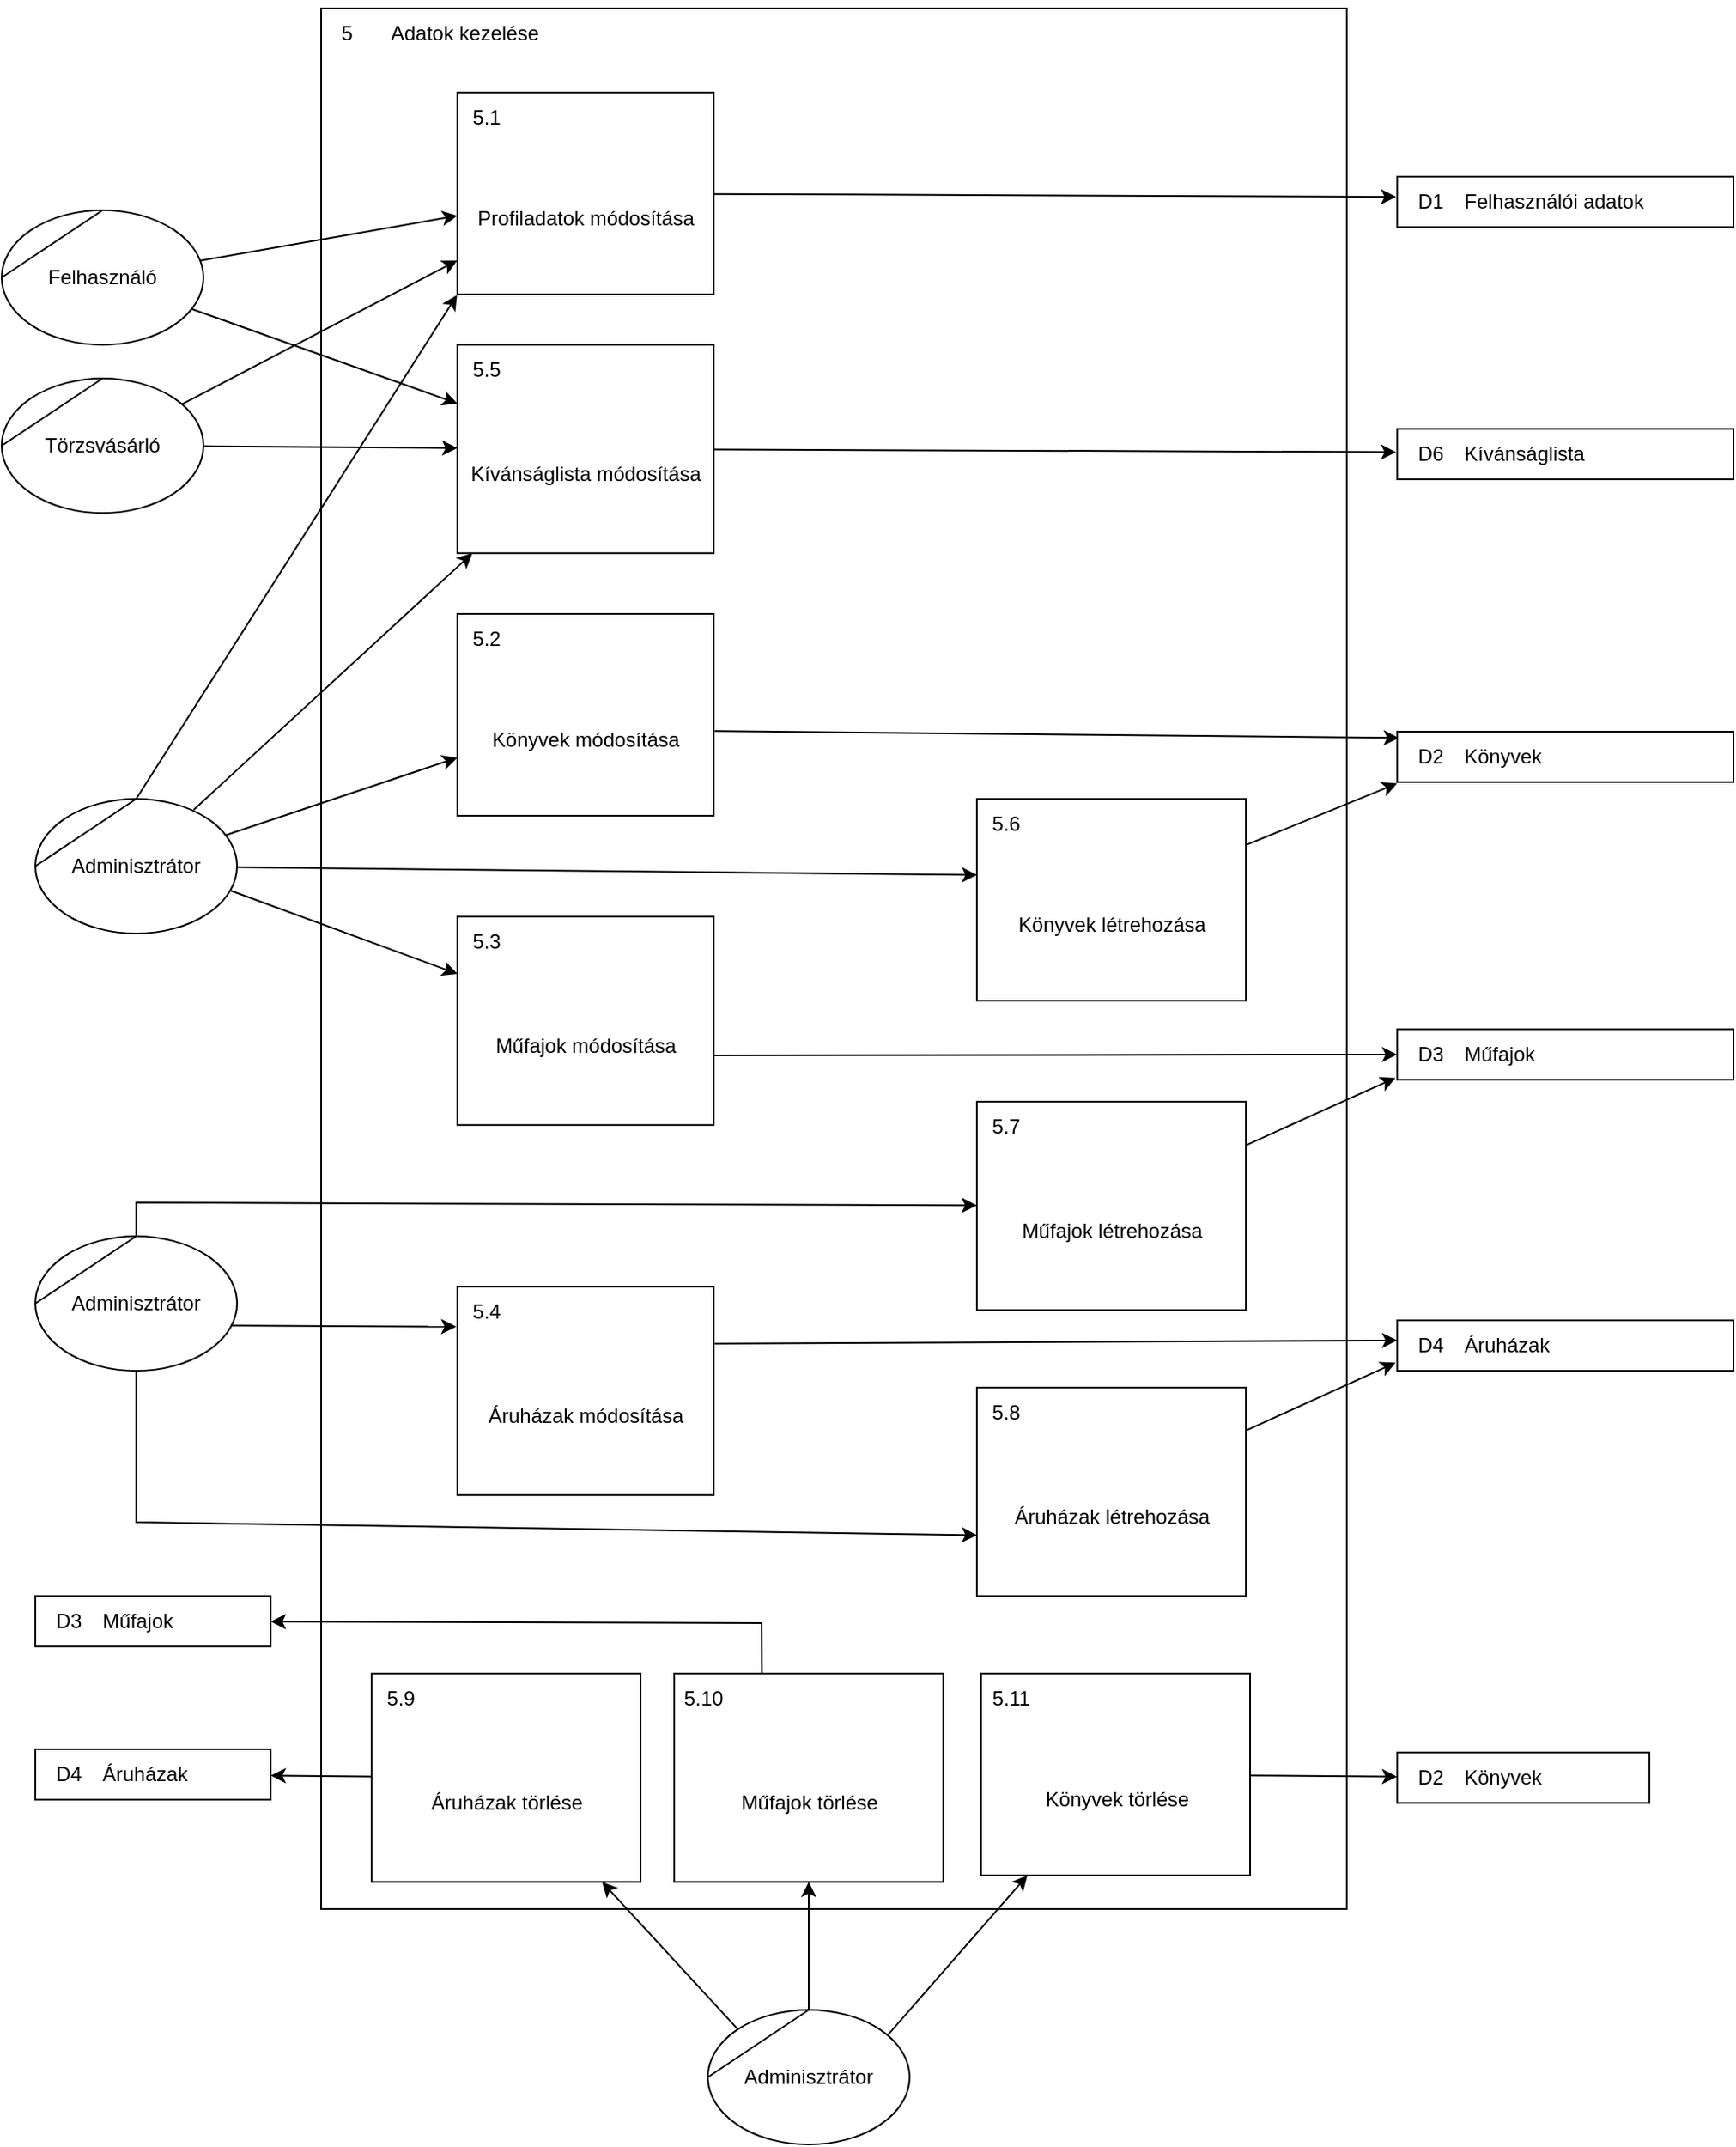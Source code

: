 <mxfile version="20.8.20" type="device"><diagram name="Page-1" id="U8wygvETT8i6oXEYxX6h"><mxGraphModel dx="2172" dy="800" grid="1" gridSize="10" guides="1" tooltips="1" connect="1" arrows="1" fold="1" page="1" pageScale="1" pageWidth="827" pageHeight="1169" math="0" shadow="0"><root><mxCell id="0"/><mxCell id="1" parent="0"/><mxCell id="6KLz0bO3am3s4oA_Rt90-1" value="" style="html=1;dashed=0;whitespace=wrap;shape=mxgraph.dfd.process;align=center;container=1;collapsible=0;spacingTop=30;" parent="1" vertex="1"><mxGeometry x="-540" y="80" width="610" height="1130" as="geometry"/></mxCell><mxCell id="esSrhH0kYSq6x2QtsI0V-180" value="Profiladatok módosítása" style="html=1;dashed=0;whitespace=wrap;shape=mxgraph.dfd.process2;align=center;container=1;collapsible=0;spacingTop=30;" parent="6KLz0bO3am3s4oA_Rt90-1" vertex="1"><mxGeometry x="81.016" y="50" width="152.5" height="120" as="geometry"/></mxCell><mxCell id="esSrhH0kYSq6x2QtsI0V-181" value="5.1" style="text;html=1;strokeColor=none;fillColor=none;align=center;verticalAlign=middle;whiteSpace=wrap;rounded=0;connectable=0;allowArrows=0;editable=1;movable=0;resizable=0;rotatable=0;deletable=0;locked=0;cloneable=0;" parent="esSrhH0kYSq6x2QtsI0V-180" vertex="1"><mxGeometry width="35" height="30" as="geometry"/></mxCell><mxCell id="esSrhH0kYSq6x2QtsI0V-182" value="" style="text;strokeColor=none;fillColor=none;align=left;verticalAlign=middle;whiteSpace=wrap;rounded=0;autosize=1;connectable=0;allowArrows=0;movable=0;resizable=0;rotatable=0;deletable=0;cloneable=0;spacingLeft=6;fontStyle=0;html=1;" parent="esSrhH0kYSq6x2QtsI0V-180" vertex="1"><mxGeometry x="35" y="-5" width="50" height="40" as="geometry"/></mxCell><mxCell id="esSrhH0kYSq6x2QtsI0V-183" value="Kívánságlista módosítása" style="html=1;dashed=0;whitespace=wrap;shape=mxgraph.dfd.process2;align=center;container=1;collapsible=0;spacingTop=30;" parent="6KLz0bO3am3s4oA_Rt90-1" vertex="1"><mxGeometry x="81.016" y="199.999" width="152.5" height="123.871" as="geometry"/></mxCell><mxCell id="esSrhH0kYSq6x2QtsI0V-184" value="5.5" style="text;html=1;strokeColor=none;fillColor=none;align=center;verticalAlign=middle;whiteSpace=wrap;rounded=0;connectable=0;allowArrows=0;editable=1;movable=0;resizable=0;rotatable=0;deletable=0;locked=0;cloneable=0;" parent="esSrhH0kYSq6x2QtsI0V-183" vertex="1"><mxGeometry width="35" height="30" as="geometry"/></mxCell><mxCell id="esSrhH0kYSq6x2QtsI0V-185" value="" style="text;strokeColor=none;fillColor=none;align=left;verticalAlign=middle;whiteSpace=wrap;rounded=0;autosize=1;connectable=0;allowArrows=0;movable=0;resizable=0;rotatable=0;deletable=0;cloneable=0;spacingLeft=6;fontStyle=0;html=1;" parent="esSrhH0kYSq6x2QtsI0V-183" vertex="1"><mxGeometry x="35" y="-5" width="50" height="40" as="geometry"/></mxCell><mxCell id="esSrhH0kYSq6x2QtsI0V-186" value="Könyvek módosítása" style="html=1;dashed=0;whitespace=wrap;shape=mxgraph.dfd.process2;align=center;container=1;collapsible=0;spacingTop=30;" parent="6KLz0bO3am3s4oA_Rt90-1" vertex="1"><mxGeometry x="81.016" y="360" width="152.5" height="120" as="geometry"/></mxCell><mxCell id="esSrhH0kYSq6x2QtsI0V-187" value="5.2" style="text;html=1;strokeColor=none;fillColor=none;align=center;verticalAlign=middle;whiteSpace=wrap;rounded=0;connectable=0;allowArrows=0;editable=1;movable=0;resizable=0;rotatable=0;deletable=0;locked=0;cloneable=0;" parent="esSrhH0kYSq6x2QtsI0V-186" vertex="1"><mxGeometry width="35" height="30" as="geometry"/></mxCell><mxCell id="esSrhH0kYSq6x2QtsI0V-188" value="" style="text;strokeColor=none;fillColor=none;align=left;verticalAlign=middle;whiteSpace=wrap;rounded=0;autosize=1;connectable=0;allowArrows=0;movable=0;resizable=0;rotatable=0;deletable=0;cloneable=0;spacingLeft=6;fontStyle=0;html=1;" parent="esSrhH0kYSq6x2QtsI0V-186" vertex="1"><mxGeometry x="35" y="-5" width="50" height="40" as="geometry"/></mxCell><mxCell id="esSrhH0kYSq6x2QtsI0V-189" value="Műfajok módosítása" style="html=1;dashed=0;whitespace=wrap;shape=mxgraph.dfd.process2;align=center;container=1;collapsible=0;spacingTop=30;" parent="6KLz0bO3am3s4oA_Rt90-1" vertex="1"><mxGeometry x="81.016" y="540.003" width="152.5" height="123.871" as="geometry"/></mxCell><mxCell id="esSrhH0kYSq6x2QtsI0V-190" value="5.3" style="text;html=1;strokeColor=none;fillColor=none;align=center;verticalAlign=middle;whiteSpace=wrap;rounded=0;connectable=0;allowArrows=0;editable=1;movable=0;resizable=0;rotatable=0;deletable=0;locked=0;cloneable=0;" parent="esSrhH0kYSq6x2QtsI0V-189" vertex="1"><mxGeometry width="35" height="30" as="geometry"/></mxCell><mxCell id="esSrhH0kYSq6x2QtsI0V-191" value="" style="text;strokeColor=none;fillColor=none;align=left;verticalAlign=middle;whiteSpace=wrap;rounded=0;autosize=1;connectable=0;allowArrows=0;movable=0;resizable=0;rotatable=0;deletable=0;cloneable=0;spacingLeft=6;fontStyle=0;html=1;" parent="esSrhH0kYSq6x2QtsI0V-189" vertex="1"><mxGeometry x="35" y="-5" width="50" height="40" as="geometry"/></mxCell><mxCell id="esSrhH0kYSq6x2QtsI0V-192" value="Áruházak módosítása" style="html=1;dashed=0;whitespace=wrap;shape=mxgraph.dfd.process2;align=center;container=1;collapsible=0;spacingTop=30;" parent="6KLz0bO3am3s4oA_Rt90-1" vertex="1"><mxGeometry x="81.016" y="759.995" width="152.5" height="123.871" as="geometry"/></mxCell><mxCell id="esSrhH0kYSq6x2QtsI0V-193" value="5.4" style="text;html=1;strokeColor=none;fillColor=none;align=center;verticalAlign=middle;whiteSpace=wrap;rounded=0;connectable=0;allowArrows=0;editable=1;movable=0;resizable=0;rotatable=0;deletable=0;locked=0;cloneable=0;" parent="esSrhH0kYSq6x2QtsI0V-192" vertex="1"><mxGeometry width="35" height="30" as="geometry"/></mxCell><mxCell id="esSrhH0kYSq6x2QtsI0V-194" value="" style="text;strokeColor=none;fillColor=none;align=left;verticalAlign=middle;whiteSpace=wrap;rounded=0;autosize=1;connectable=0;allowArrows=0;movable=0;resizable=0;rotatable=0;deletable=0;cloneable=0;spacingLeft=6;fontStyle=0;html=1;" parent="esSrhH0kYSq6x2QtsI0V-192" vertex="1"><mxGeometry x="35" y="-5" width="50" height="40" as="geometry"/></mxCell><mxCell id="esSrhH0kYSq6x2QtsI0V-243" value="5" style="text;html=1;align=center;verticalAlign=middle;resizable=0;points=[];autosize=1;strokeColor=none;fillColor=none;" parent="6KLz0bO3am3s4oA_Rt90-1" vertex="1"><mxGeometry width="30" height="30" as="geometry"/></mxCell><mxCell id="esSrhH0kYSq6x2QtsI0V-244" value="Adatok kezelése" style="text;html=1;align=center;verticalAlign=middle;resizable=0;points=[];autosize=1;strokeColor=none;fillColor=none;" parent="6KLz0bO3am3s4oA_Rt90-1" vertex="1"><mxGeometry x="30" width="110" height="30" as="geometry"/></mxCell><mxCell id="esSrhH0kYSq6x2QtsI0V-160" value="Könyvek törlése" style="html=1;dashed=0;whitespace=wrap;shape=mxgraph.dfd.process2;align=center;container=1;collapsible=0;spacingTop=30;" parent="1" vertex="1"><mxGeometry x="-147.5" y="1070" width="160" height="120" as="geometry"/></mxCell><mxCell id="esSrhH0kYSq6x2QtsI0V-161" value="5.11" style="text;html=1;strokeColor=none;fillColor=none;align=center;verticalAlign=middle;whiteSpace=wrap;rounded=0;connectable=0;allowArrows=0;editable=1;movable=0;resizable=0;rotatable=0;deletable=0;locked=0;cloneable=0;" parent="esSrhH0kYSq6x2QtsI0V-160" vertex="1"><mxGeometry width="35" height="30" as="geometry"/></mxCell><mxCell id="esSrhH0kYSq6x2QtsI0V-162" value="" style="text;strokeColor=none;fillColor=none;align=left;verticalAlign=middle;whiteSpace=wrap;rounded=0;autosize=1;connectable=0;allowArrows=0;movable=0;resizable=0;rotatable=0;deletable=0;cloneable=0;spacingLeft=6;fontStyle=0;html=1;" parent="esSrhH0kYSq6x2QtsI0V-160" vertex="1"><mxGeometry x="35" y="-5" width="50" height="40" as="geometry"/></mxCell><mxCell id="esSrhH0kYSq6x2QtsI0V-163" value="Műfajok törlése" style="html=1;dashed=0;whitespace=wrap;shape=mxgraph.dfd.process2;align=center;container=1;collapsible=0;spacingTop=30;" parent="1" vertex="1"><mxGeometry x="-330" y="1070.003" width="160" height="123.871" as="geometry"/></mxCell><mxCell id="esSrhH0kYSq6x2QtsI0V-164" value="5.10" style="text;html=1;strokeColor=none;fillColor=none;align=center;verticalAlign=middle;whiteSpace=wrap;rounded=0;connectable=0;allowArrows=0;editable=1;movable=0;resizable=0;rotatable=0;deletable=0;locked=0;cloneable=0;" parent="esSrhH0kYSq6x2QtsI0V-163" vertex="1"><mxGeometry width="35" height="30" as="geometry"/></mxCell><mxCell id="esSrhH0kYSq6x2QtsI0V-165" value="" style="text;strokeColor=none;fillColor=none;align=left;verticalAlign=middle;whiteSpace=wrap;rounded=0;autosize=1;connectable=0;allowArrows=0;movable=0;resizable=0;rotatable=0;deletable=0;cloneable=0;spacingLeft=6;fontStyle=0;html=1;" parent="esSrhH0kYSq6x2QtsI0V-163" vertex="1"><mxGeometry x="35" y="-5" width="50" height="40" as="geometry"/></mxCell><mxCell id="esSrhH0kYSq6x2QtsI0V-166" value="Áruházak törlése" style="html=1;dashed=0;whitespace=wrap;shape=mxgraph.dfd.process2;align=center;container=1;collapsible=0;spacingTop=30;" parent="1" vertex="1"><mxGeometry x="-510" y="1070.005" width="160" height="123.871" as="geometry"/></mxCell><mxCell id="esSrhH0kYSq6x2QtsI0V-167" value="5.9" style="text;html=1;strokeColor=none;fillColor=none;align=center;verticalAlign=middle;whiteSpace=wrap;rounded=0;connectable=0;allowArrows=0;editable=1;movable=0;resizable=0;rotatable=0;deletable=0;locked=0;cloneable=0;" parent="esSrhH0kYSq6x2QtsI0V-166" vertex="1"><mxGeometry width="35" height="30" as="geometry"/></mxCell><mxCell id="esSrhH0kYSq6x2QtsI0V-168" value="" style="text;strokeColor=none;fillColor=none;align=left;verticalAlign=middle;whiteSpace=wrap;rounded=0;autosize=1;connectable=0;allowArrows=0;movable=0;resizable=0;rotatable=0;deletable=0;cloneable=0;spacingLeft=6;fontStyle=0;html=1;" parent="esSrhH0kYSq6x2QtsI0V-166" vertex="1"><mxGeometry x="35" y="-5" width="50" height="40" as="geometry"/></mxCell><mxCell id="esSrhH0kYSq6x2QtsI0V-169" value="Könyvek létrehozása" style="html=1;dashed=0;whitespace=wrap;shape=mxgraph.dfd.process2;align=center;container=1;collapsible=0;spacingTop=30;" parent="1" vertex="1"><mxGeometry x="-150" y="550" width="160" height="120" as="geometry"/></mxCell><mxCell id="esSrhH0kYSq6x2QtsI0V-170" value="5.6" style="text;html=1;strokeColor=none;fillColor=none;align=center;verticalAlign=middle;whiteSpace=wrap;rounded=0;connectable=0;allowArrows=0;editable=1;movable=0;resizable=0;rotatable=0;deletable=0;locked=0;cloneable=0;" parent="esSrhH0kYSq6x2QtsI0V-169" vertex="1"><mxGeometry width="35" height="30" as="geometry"/></mxCell><mxCell id="esSrhH0kYSq6x2QtsI0V-171" value="" style="text;strokeColor=none;fillColor=none;align=left;verticalAlign=middle;whiteSpace=wrap;rounded=0;autosize=1;connectable=0;allowArrows=0;movable=0;resizable=0;rotatable=0;deletable=0;cloneable=0;spacingLeft=6;fontStyle=0;html=1;" parent="esSrhH0kYSq6x2QtsI0V-169" vertex="1"><mxGeometry x="35" y="-5" width="50" height="40" as="geometry"/></mxCell><mxCell id="esSrhH0kYSq6x2QtsI0V-172" value="Műfajok létrehozása" style="html=1;dashed=0;whitespace=wrap;shape=mxgraph.dfd.process2;align=center;container=1;collapsible=0;spacingTop=30;" parent="1" vertex="1"><mxGeometry x="-150" y="730.003" width="160" height="123.871" as="geometry"/></mxCell><mxCell id="esSrhH0kYSq6x2QtsI0V-173" value="5.7" style="text;html=1;strokeColor=none;fillColor=none;align=center;verticalAlign=middle;whiteSpace=wrap;rounded=0;connectable=0;allowArrows=0;editable=1;movable=0;resizable=0;rotatable=0;deletable=0;locked=0;cloneable=0;" parent="esSrhH0kYSq6x2QtsI0V-172" vertex="1"><mxGeometry width="35" height="30" as="geometry"/></mxCell><mxCell id="esSrhH0kYSq6x2QtsI0V-174" value="" style="text;strokeColor=none;fillColor=none;align=left;verticalAlign=middle;whiteSpace=wrap;rounded=0;autosize=1;connectable=0;allowArrows=0;movable=0;resizable=0;rotatable=0;deletable=0;cloneable=0;spacingLeft=6;fontStyle=0;html=1;" parent="esSrhH0kYSq6x2QtsI0V-172" vertex="1"><mxGeometry x="35" y="-5" width="50" height="40" as="geometry"/></mxCell><mxCell id="esSrhH0kYSq6x2QtsI0V-175" value="Áruházak létrehozása" style="html=1;dashed=0;whitespace=wrap;shape=mxgraph.dfd.process2;align=center;container=1;collapsible=0;spacingTop=30;" parent="1" vertex="1"><mxGeometry x="-150" y="899.995" width="160" height="123.871" as="geometry"/></mxCell><mxCell id="esSrhH0kYSq6x2QtsI0V-176" value="5.8" style="text;html=1;strokeColor=none;fillColor=none;align=center;verticalAlign=middle;whiteSpace=wrap;rounded=0;connectable=0;allowArrows=0;editable=1;movable=0;resizable=0;rotatable=0;deletable=0;locked=0;cloneable=0;" parent="esSrhH0kYSq6x2QtsI0V-175" vertex="1"><mxGeometry width="35" height="30" as="geometry"/></mxCell><mxCell id="esSrhH0kYSq6x2QtsI0V-177" value="" style="text;strokeColor=none;fillColor=none;align=left;verticalAlign=middle;whiteSpace=wrap;rounded=0;autosize=1;connectable=0;allowArrows=0;movable=0;resizable=0;rotatable=0;deletable=0;cloneable=0;spacingLeft=6;fontStyle=0;html=1;" parent="esSrhH0kYSq6x2QtsI0V-175" vertex="1"><mxGeometry x="35" y="-5" width="50" height="40" as="geometry"/></mxCell><mxCell id="esSrhH0kYSq6x2QtsI0V-178" value="" style="text;html=1;strokeColor=none;fillColor=none;align=center;verticalAlign=middle;whiteSpace=wrap;rounded=0;movable=0;resizable=0;rotatable=0;cloneable=0;deletable=0;connectable=0;allowArrows=0;pointerEvents=1;" parent="1" vertex="1"><mxGeometry x="-385" y="80" width="35" height="30" as="geometry"/></mxCell><mxCell id="esSrhH0kYSq6x2QtsI0V-179" value="" style="text;html=1;strokeColor=none;fillColor=none;align=left;verticalAlign=middle;whiteSpace=wrap;rounded=0;movable=0;resizable=0;connectable=0;allowArrows=0;rotatable=0;cloneable=0;deletable=0;spacingLeft=6;autosize=1;resizeWidth=0;" parent="1" vertex="1"><mxGeometry x="-350" y="75" width="50" height="40" as="geometry"/></mxCell><mxCell id="esSrhH0kYSq6x2QtsI0V-195" value="" style="endArrow=classic;html=1;rounded=0;verticalAlign=bottom;exitX=1.004;exitY=0.274;exitDx=0;exitDy=0;exitPerimeter=0;" parent="1" source="esSrhH0kYSq6x2QtsI0V-192" edge="1"><mxGeometry width="50" height="50" relative="1" as="geometry"><mxPoint x="10" y="790" as="sourcePoint"/><mxPoint x="100" y="871.93" as="targetPoint"/></mxGeometry></mxCell><mxCell id="esSrhH0kYSq6x2QtsI0V-196" value="" style="endArrow=classic;html=1;rounded=0;verticalAlign=bottom;entryX=-0.003;entryY=0.402;entryDx=0;entryDy=0;entryPerimeter=0;" parent="1" source="esSrhH0kYSq6x2QtsI0V-180" target="esSrhH0kYSq6x2QtsI0V-200" edge="1"><mxGeometry width="50" height="50" relative="1" as="geometry"><mxPoint x="-20" y="370" as="sourcePoint"/><mxPoint x="100" y="220" as="targetPoint"/></mxGeometry></mxCell><mxCell id="esSrhH0kYSq6x2QtsI0V-197" value="" style="endArrow=classic;html=1;rounded=0;verticalAlign=bottom;entryX=-0.003;entryY=0.461;entryDx=0;entryDy=0;entryPerimeter=0;" parent="1" source="esSrhH0kYSq6x2QtsI0V-183" target="esSrhH0kYSq6x2QtsI0V-206" edge="1"><mxGeometry width="50" height="50" relative="1" as="geometry"><mxPoint x="-80" y="230" as="sourcePoint"/><mxPoint x="100" y="371.931" as="targetPoint"/></mxGeometry></mxCell><mxCell id="esSrhH0kYSq6x2QtsI0V-198" value="" style="endArrow=classic;html=1;rounded=0;verticalAlign=bottom;entryX=0.005;entryY=0.125;entryDx=0;entryDy=0;entryPerimeter=0;exitX=1.004;exitY=0.58;exitDx=0;exitDy=0;exitPerimeter=0;" parent="1" source="esSrhH0kYSq6x2QtsI0V-186" target="esSrhH0kYSq6x2QtsI0V-202" edge="1"><mxGeometry width="50" height="50" relative="1" as="geometry"><mxPoint x="-70" y="240" as="sourcePoint"/><mxPoint x="100" y="535" as="targetPoint"/></mxGeometry></mxCell><mxCell id="esSrhH0kYSq6x2QtsI0V-199" value="" style="endArrow=classic;html=1;rounded=0;verticalAlign=bottom;exitX=0.999;exitY=0.666;exitDx=0;exitDy=0;exitPerimeter=0;" parent="1" source="esSrhH0kYSq6x2QtsI0V-189" edge="1"><mxGeometry width="50" height="50" relative="1" as="geometry"><mxPoint x="-80" y="680" as="sourcePoint"/><mxPoint x="100" y="701.94" as="targetPoint"/></mxGeometry></mxCell><mxCell id="esSrhH0kYSq6x2QtsI0V-200" value="Felhasználói adatok" style="html=1;dashed=0;whitespace=wrap;shape=mxgraph.dfd.dataStoreID2;align=left;spacingLeft=38;container=1;collapsible=0;" parent="1" vertex="1"><mxGeometry x="100" y="180" width="200" height="30" as="geometry"/></mxCell><mxCell id="esSrhH0kYSq6x2QtsI0V-201" value="D1" style="text;html=1;strokeColor=none;fillColor=none;align=center;verticalAlign=middle;whiteSpace=wrap;rounded=0;connectable=0;allowArrows=0;movable=0;resizable=0;rotatable=0;cloneable=0;deletable=0;" parent="esSrhH0kYSq6x2QtsI0V-200" vertex="1"><mxGeometry x="5" width="30" height="30" as="geometry"/></mxCell><mxCell id="esSrhH0kYSq6x2QtsI0V-202" value="Könyvek" style="html=1;dashed=0;whitespace=wrap;shape=mxgraph.dfd.dataStoreID2;align=left;spacingLeft=38;container=1;collapsible=0;" parent="1" vertex="1"><mxGeometry x="100" y="510" width="200" height="30" as="geometry"/></mxCell><mxCell id="esSrhH0kYSq6x2QtsI0V-203" value="D2" style="text;html=1;strokeColor=none;fillColor=none;align=center;verticalAlign=middle;whiteSpace=wrap;rounded=0;connectable=0;allowArrows=0;movable=0;resizable=0;rotatable=0;cloneable=0;deletable=0;" parent="esSrhH0kYSq6x2QtsI0V-202" vertex="1"><mxGeometry x="5" width="30" height="30" as="geometry"/></mxCell><mxCell id="esSrhH0kYSq6x2QtsI0V-204" value="Műfajok" style="html=1;dashed=0;whitespace=wrap;shape=mxgraph.dfd.dataStoreID2;align=left;spacingLeft=38;container=1;collapsible=0;" parent="1" vertex="1"><mxGeometry x="100" y="686.94" width="200" height="30" as="geometry"/></mxCell><mxCell id="esSrhH0kYSq6x2QtsI0V-205" value="D3" style="text;html=1;strokeColor=none;fillColor=none;align=center;verticalAlign=middle;whiteSpace=wrap;rounded=0;connectable=0;allowArrows=0;movable=0;resizable=0;rotatable=0;cloneable=0;deletable=0;" parent="esSrhH0kYSq6x2QtsI0V-204" vertex="1"><mxGeometry x="5" width="30" height="30" as="geometry"/></mxCell><mxCell id="esSrhH0kYSq6x2QtsI0V-206" value="Kívánságlista" style="html=1;dashed=0;whitespace=wrap;shape=mxgraph.dfd.dataStoreID2;align=left;spacingLeft=38;container=1;collapsible=0;" parent="1" vertex="1"><mxGeometry x="100" y="330" width="200" height="30" as="geometry"/></mxCell><mxCell id="esSrhH0kYSq6x2QtsI0V-207" value="D6" style="text;html=1;strokeColor=none;fillColor=none;align=center;verticalAlign=middle;whiteSpace=wrap;rounded=0;connectable=0;allowArrows=0;movable=0;resizable=0;rotatable=0;cloneable=0;deletable=0;" parent="esSrhH0kYSq6x2QtsI0V-206" vertex="1"><mxGeometry x="5" width="30" height="30" as="geometry"/></mxCell><mxCell id="esSrhH0kYSq6x2QtsI0V-208" value="Áruházak" style="html=1;dashed=0;whitespace=wrap;shape=mxgraph.dfd.dataStoreID2;align=left;spacingLeft=38;container=1;collapsible=0;" parent="1" vertex="1"><mxGeometry x="100" y="860" width="200" height="30" as="geometry"/></mxCell><mxCell id="esSrhH0kYSq6x2QtsI0V-209" value="D4" style="text;html=1;strokeColor=none;fillColor=none;align=center;verticalAlign=middle;whiteSpace=wrap;rounded=0;connectable=0;allowArrows=0;movable=0;resizable=0;rotatable=0;cloneable=0;deletable=0;" parent="esSrhH0kYSq6x2QtsI0V-208" vertex="1"><mxGeometry x="5" width="30" height="30" as="geometry"/></mxCell><mxCell id="esSrhH0kYSq6x2QtsI0V-210" value="" style="endArrow=classic;html=1;rounded=0;verticalAlign=bottom;entryX=0;entryY=1.026;entryDx=0;entryDy=0;entryPerimeter=0;" parent="1" source="esSrhH0kYSq6x2QtsI0V-169" target="esSrhH0kYSq6x2QtsI0V-202" edge="1"><mxGeometry width="50" height="50" relative="1" as="geometry"><mxPoint x="150" y="660" as="sourcePoint"/><mxPoint x="270" y="660" as="targetPoint"/></mxGeometry></mxCell><mxCell id="esSrhH0kYSq6x2QtsI0V-211" value="" style="endArrow=classic;html=1;rounded=0;verticalAlign=bottom;entryX=-0.005;entryY=0.963;entryDx=0;entryDy=0;entryPerimeter=0;" parent="1" source="esSrhH0kYSq6x2QtsI0V-172" target="esSrhH0kYSq6x2QtsI0V-204" edge="1"><mxGeometry width="50" height="50" relative="1" as="geometry"><mxPoint x="150" y="660" as="sourcePoint"/><mxPoint x="270" y="660" as="targetPoint"/></mxGeometry></mxCell><mxCell id="esSrhH0kYSq6x2QtsI0V-212" value="" style="endArrow=classic;html=1;rounded=0;verticalAlign=bottom;entryX=-0.005;entryY=0.839;entryDx=0;entryDy=0;entryPerimeter=0;" parent="1" source="esSrhH0kYSq6x2QtsI0V-175" target="esSrhH0kYSq6x2QtsI0V-208" edge="1"><mxGeometry width="50" height="50" relative="1" as="geometry"><mxPoint x="20" y="766" as="sourcePoint"/><mxPoint x="109" y="726" as="targetPoint"/></mxGeometry></mxCell><mxCell id="esSrhH0kYSq6x2QtsI0V-213" value="Áruházak" style="html=1;dashed=0;whitespace=wrap;shape=mxgraph.dfd.dataStoreID2;align=left;spacingLeft=38;container=1;collapsible=0;" parent="1" vertex="1"><mxGeometry x="-710" y="1115" width="140" height="30" as="geometry"/></mxCell><mxCell id="esSrhH0kYSq6x2QtsI0V-214" value="D4" style="text;html=1;strokeColor=none;fillColor=none;align=center;verticalAlign=middle;whiteSpace=wrap;rounded=0;connectable=0;allowArrows=0;movable=0;resizable=0;rotatable=0;cloneable=0;deletable=0;" parent="esSrhH0kYSq6x2QtsI0V-213" vertex="1"><mxGeometry x="5" width="30" height="30" as="geometry"/></mxCell><mxCell id="esSrhH0kYSq6x2QtsI0V-215" value="Műfajok" style="html=1;dashed=0;whitespace=wrap;shape=mxgraph.dfd.dataStoreID2;align=left;spacingLeft=38;container=1;collapsible=0;" parent="1" vertex="1"><mxGeometry x="-710" y="1023.87" width="140" height="30" as="geometry"/></mxCell><mxCell id="esSrhH0kYSq6x2QtsI0V-216" value="D3" style="text;html=1;strokeColor=none;fillColor=none;align=center;verticalAlign=middle;whiteSpace=wrap;rounded=0;connectable=0;allowArrows=0;movable=0;resizable=0;rotatable=0;cloneable=0;deletable=0;" parent="esSrhH0kYSq6x2QtsI0V-215" vertex="1"><mxGeometry x="5" width="30" height="30" as="geometry"/></mxCell><mxCell id="esSrhH0kYSq6x2QtsI0V-217" value="Könyvek" style="html=1;dashed=0;whitespace=wrap;shape=mxgraph.dfd.dataStoreID2;align=left;spacingLeft=38;container=1;collapsible=0;" parent="1" vertex="1"><mxGeometry x="100" y="1116.94" width="150" height="30" as="geometry"/></mxCell><mxCell id="esSrhH0kYSq6x2QtsI0V-218" value="D2" style="text;html=1;strokeColor=none;fillColor=none;align=center;verticalAlign=middle;whiteSpace=wrap;rounded=0;connectable=0;allowArrows=0;movable=0;resizable=0;rotatable=0;cloneable=0;deletable=0;" parent="esSrhH0kYSq6x2QtsI0V-217" vertex="1"><mxGeometry x="5" width="30" height="30" as="geometry"/></mxCell><mxCell id="esSrhH0kYSq6x2QtsI0V-219" value="" style="endArrow=classic;html=1;rounded=0;verticalAlign=bottom;" parent="1" source="esSrhH0kYSq6x2QtsI0V-166" target="esSrhH0kYSq6x2QtsI0V-213" edge="1"><mxGeometry width="50" height="50" relative="1" as="geometry"><mxPoint x="-340" y="1030" as="sourcePoint"/><mxPoint x="-220" y="1030" as="targetPoint"/></mxGeometry></mxCell><mxCell id="esSrhH0kYSq6x2QtsI0V-220" value="" style="endArrow=classic;html=1;rounded=0;verticalAlign=bottom;exitX=0.326;exitY=0;exitDx=0;exitDy=0;exitPerimeter=0;" parent="1" source="esSrhH0kYSq6x2QtsI0V-163" target="esSrhH0kYSq6x2QtsI0V-215" edge="1"><mxGeometry width="50" height="50" relative="1" as="geometry"><mxPoint x="-340" y="1030" as="sourcePoint"/><mxPoint x="-220" y="1030" as="targetPoint"/><Array as="points"><mxPoint x="-278" y="1040"/></Array></mxGeometry></mxCell><mxCell id="esSrhH0kYSq6x2QtsI0V-221" value="" style="endArrow=classic;html=1;rounded=0;verticalAlign=bottom;" parent="1" source="esSrhH0kYSq6x2QtsI0V-160" target="esSrhH0kYSq6x2QtsI0V-217" edge="1"><mxGeometry x="-0.211" y="-14" width="50" height="50" relative="1" as="geometry"><mxPoint x="-340" y="1030" as="sourcePoint"/><mxPoint x="-220" y="1030" as="targetPoint"/><mxPoint as="offset"/></mxGeometry></mxCell><mxCell id="esSrhH0kYSq6x2QtsI0V-222" value="Adminisztrátor" style="shape=stencil(tZRtjoMgEIZPw98GJR6gYXfvQe10nZQCAbYft99RNKlW7GajiTGZeeXhnZGBCRka5YCVvGHig5VlwTm9Kb5NYhUc1DElr8qjOmhISojenuGGx9gz0DTgMbaq+GR8T9+0j5C1NYYgaE0YKU86wRQaWsvvCdZv/xhFjvgXiOB7kynLyq+/Y3fVNuBiI79j7OB+db/rgceOi61+3Grg4v9YISmTO9xCHlR9/vb2xxxnzYDW6AK8OfLTeZzO66ynzM5CnqyHBUsn1DqN9UITnWoH/kUY5Iu9PtVUzRY1jx4IGk22K9UioSs+44+uvFxl3bKX1nTZdE12iV8=);whiteSpace=wrap;html=1;" parent="1" vertex="1"><mxGeometry x="-310" y="1270" width="120" height="80" as="geometry"/></mxCell><mxCell id="esSrhH0kYSq6x2QtsI0V-223" value="" style="endArrow=classic;html=1;rounded=0;verticalAlign=bottom;exitX=0.148;exitY=0.143;exitDx=0;exitDy=0;exitPerimeter=0;" parent="1" source="esSrhH0kYSq6x2QtsI0V-222" target="esSrhH0kYSq6x2QtsI0V-166" edge="1"><mxGeometry width="50" height="50" relative="1" as="geometry"><mxPoint x="-220" y="1170" as="sourcePoint"/><mxPoint x="-100" y="1170" as="targetPoint"/></mxGeometry></mxCell><mxCell id="esSrhH0kYSq6x2QtsI0V-225" value="" style="endArrow=classic;html=1;rounded=0;verticalAlign=bottom;exitX=0.5;exitY=0;exitDx=0;exitDy=0;" parent="1" source="esSrhH0kYSq6x2QtsI0V-222" target="esSrhH0kYSq6x2QtsI0V-163" edge="1"><mxGeometry width="50" height="50" relative="1" as="geometry"><mxPoint x="-278" y="1287" as="sourcePoint"/><mxPoint x="-359" y="1204" as="targetPoint"/></mxGeometry></mxCell><mxCell id="esSrhH0kYSq6x2QtsI0V-226" value="" style="endArrow=classic;html=1;rounded=0;verticalAlign=bottom;exitX=0.893;exitY=0.185;exitDx=0;exitDy=0;exitPerimeter=0;" parent="1" source="esSrhH0kYSq6x2QtsI0V-222" target="esSrhH0kYSq6x2QtsI0V-160" edge="1"><mxGeometry width="50" height="50" relative="1" as="geometry"><mxPoint x="-268" y="1297" as="sourcePoint"/><mxPoint x="-349" y="1214" as="targetPoint"/></mxGeometry></mxCell><mxCell id="esSrhH0kYSq6x2QtsI0V-230" value="" style="endArrow=classic;html=1;rounded=0;verticalAlign=bottom;" parent="1" source="esSrhH0kYSq6x2QtsI0V-228" target="esSrhH0kYSq6x2QtsI0V-180" edge="1"><mxGeometry width="50" height="50" relative="1" as="geometry"><mxPoint x="-600" y="420" as="sourcePoint"/><mxPoint x="-480" y="420" as="targetPoint"/></mxGeometry></mxCell><mxCell id="esSrhH0kYSq6x2QtsI0V-231" value="" style="endArrow=classic;html=1;rounded=0;verticalAlign=bottom;" parent="1" source="esSrhH0kYSq6x2QtsI0V-228" target="esSrhH0kYSq6x2QtsI0V-183" edge="1"><mxGeometry width="50" height="50" relative="1" as="geometry"><mxPoint x="-602" y="240" as="sourcePoint"/><mxPoint x="-449" y="213" as="targetPoint"/></mxGeometry></mxCell><mxCell id="esSrhH0kYSq6x2QtsI0V-232" value="" style="endArrow=classic;html=1;rounded=0;verticalAlign=bottom;" parent="1" source="esSrhH0kYSq6x2QtsI0V-229" target="esSrhH0kYSq6x2QtsI0V-180" edge="1"><mxGeometry width="50" height="50" relative="1" as="geometry"><mxPoint x="-592" y="250" as="sourcePoint"/><mxPoint x="-439" y="223" as="targetPoint"/></mxGeometry></mxCell><mxCell id="esSrhH0kYSq6x2QtsI0V-233" value="" style="endArrow=classic;html=1;rounded=0;verticalAlign=bottom;" parent="1" source="esSrhH0kYSq6x2QtsI0V-229" target="esSrhH0kYSq6x2QtsI0V-183" edge="1"><mxGeometry width="50" height="50" relative="1" as="geometry"><mxPoint x="-582" y="260" as="sourcePoint"/><mxPoint x="-429" y="233" as="targetPoint"/></mxGeometry></mxCell><mxCell id="esSrhH0kYSq6x2QtsI0V-234" value="Adminisztrátor" style="shape=stencil(tZRtjoMgEIZPw98GJR6gYXfvQe10nZQCAbYft99RNKlW7GajiTGZeeXhnZGBCRka5YCVvGHig5VlwTm9Kb5NYhUc1DElr8qjOmhISojenuGGx9gz0DTgMbaq+GR8T9+0j5C1NYYgaE0YKU86wRQaWsvvCdZv/xhFjvgXiOB7kynLyq+/Y3fVNuBiI79j7OB+db/rgceOi61+3Grg4v9YISmTO9xCHlR9/vb2xxxnzYDW6AK8OfLTeZzO66ynzM5CnqyHBUsn1DqN9UITnWoH/kUY5Iu9PtVUzRY1jx4IGk22K9UioSs+44+uvFxl3bKX1nTZdE12iV8=);whiteSpace=wrap;html=1;" parent="1" vertex="1"><mxGeometry x="-710" y="550" width="120" height="80" as="geometry"/></mxCell><mxCell id="esSrhH0kYSq6x2QtsI0V-235" value="" style="endArrow=classic;html=1;rounded=0;verticalAlign=bottom;exitX=0.942;exitY=0.27;exitDx=0;exitDy=0;exitPerimeter=0;" parent="1" source="esSrhH0kYSq6x2QtsI0V-234" target="esSrhH0kYSq6x2QtsI0V-186" edge="1"><mxGeometry width="50" height="50" relative="1" as="geometry"><mxPoint x="-380" y="810" as="sourcePoint"/><mxPoint x="-260" y="810" as="targetPoint"/></mxGeometry></mxCell><mxCell id="esSrhH0kYSq6x2QtsI0V-236" value="" style="endArrow=classic;html=1;rounded=0;verticalAlign=bottom;exitX=0.967;exitY=0.681;exitDx=0;exitDy=0;exitPerimeter=0;" parent="1" source="esSrhH0kYSq6x2QtsI0V-234" target="esSrhH0kYSq6x2QtsI0V-189" edge="1"><mxGeometry width="50" height="50" relative="1" as="geometry"><mxPoint x="-587" y="582" as="sourcePoint"/><mxPoint x="-449" y="535" as="targetPoint"/></mxGeometry></mxCell><mxCell id="esSrhH0kYSq6x2QtsI0V-237" value="" style="endArrow=classic;html=1;rounded=0;verticalAlign=bottom;entryX=0.001;entryY=0.377;entryDx=0;entryDy=0;entryPerimeter=0;" parent="1" source="esSrhH0kYSq6x2QtsI0V-234" target="esSrhH0kYSq6x2QtsI0V-169" edge="1"><mxGeometry width="50" height="50" relative="1" as="geometry"><mxPoint x="-260" y="790" as="sourcePoint"/><mxPoint x="-150" y="600" as="targetPoint"/></mxGeometry></mxCell><mxCell id="esSrhH0kYSq6x2QtsI0V-239" value="Adminisztrátor" style="shape=stencil(tZRtjoMgEIZPw98GJR6gYXfvQe10nZQCAbYft99RNKlW7GajiTGZeeXhnZGBCRka5YCVvGHig5VlwTm9Kb5NYhUc1DElr8qjOmhISojenuGGx9gz0DTgMbaq+GR8T9+0j5C1NYYgaE0YKU86wRQaWsvvCdZv/xhFjvgXiOB7kynLyq+/Y3fVNuBiI79j7OB+db/rgceOi61+3Grg4v9YISmTO9xCHlR9/vb2xxxnzYDW6AK8OfLTeZzO66ynzM5CnqyHBUsn1DqN9UITnWoH/kUY5Iu9PtVUzRY1jx4IGk22K9UioSs+44+uvFxl3bKX1nTZdE12iV8=);whiteSpace=wrap;html=1;" parent="1" vertex="1"><mxGeometry x="-710" y="810" width="120" height="80" as="geometry"/></mxCell><mxCell id="esSrhH0kYSq6x2QtsI0V-240" value="" style="endArrow=classic;html=1;rounded=0;verticalAlign=bottom;" parent="1" source="esSrhH0kYSq6x2QtsI0V-239" target="esSrhH0kYSq6x2QtsI0V-172" edge="1"><mxGeometry width="50" height="50" relative="1" as="geometry"><mxPoint x="-450" y="830" as="sourcePoint"/><mxPoint x="-330" y="830" as="targetPoint"/><Array as="points"><mxPoint x="-650" y="790"/></Array></mxGeometry></mxCell><mxCell id="esSrhH0kYSq6x2QtsI0V-241" value="" style="endArrow=classic;html=1;rounded=0;verticalAlign=bottom;exitX=0.971;exitY=0.664;exitDx=0;exitDy=0;exitPerimeter=0;entryX=-0.004;entryY=0.192;entryDx=0;entryDy=0;entryPerimeter=0;" parent="1" source="esSrhH0kYSq6x2QtsI0V-239" target="esSrhH0kYSq6x2QtsI0V-192" edge="1"><mxGeometry width="50" height="50" relative="1" as="geometry"><mxPoint x="-450" y="920" as="sourcePoint"/><mxPoint x="-330" y="920" as="targetPoint"/></mxGeometry></mxCell><mxCell id="esSrhH0kYSq6x2QtsI0V-242" value="" style="endArrow=classic;html=1;rounded=0;verticalAlign=bottom;entryX=0.001;entryY=0.708;entryDx=0;entryDy=0;entryPerimeter=0;" parent="1" source="esSrhH0kYSq6x2QtsI0V-239" target="esSrhH0kYSq6x2QtsI0V-175" edge="1"><mxGeometry x="-0.069" y="7" width="50" height="50" relative="1" as="geometry"><mxPoint x="-510" y="930" as="sourcePoint"/><mxPoint x="-390" y="930" as="targetPoint"/><Array as="points"><mxPoint x="-650" y="980"/></Array><mxPoint as="offset"/></mxGeometry></mxCell><mxCell id="h68znbaxXVjjd81tDO4K-2" value="" style="group" parent="1" vertex="1" connectable="0"><mxGeometry x="-730" y="300" width="120" height="80" as="geometry"/></mxCell><mxCell id="esSrhH0kYSq6x2QtsI0V-229" value="Törzsvásárló" style="ellipse;whiteSpace=wrap;html=1;" parent="h68znbaxXVjjd81tDO4K-2" vertex="1"><mxGeometry width="120" height="80" as="geometry"/></mxCell><mxCell id="h68znbaxXVjjd81tDO4K-1" value="" style="endArrow=none;html=1;rounded=0;exitX=0;exitY=0.5;exitDx=0;exitDy=0;entryX=0.5;entryY=0;entryDx=0;entryDy=0;" parent="h68znbaxXVjjd81tDO4K-2" source="esSrhH0kYSq6x2QtsI0V-229" target="esSrhH0kYSq6x2QtsI0V-229" edge="1"><mxGeometry width="50" height="50" relative="1" as="geometry"><mxPoint x="-40" y="30" as="sourcePoint"/><mxPoint x="10" y="-20" as="targetPoint"/></mxGeometry></mxCell><mxCell id="h68znbaxXVjjd81tDO4K-4" value="" style="group" parent="1" vertex="1" connectable="0"><mxGeometry x="-730" y="200" width="120" height="80" as="geometry"/></mxCell><mxCell id="esSrhH0kYSq6x2QtsI0V-228" value="Felhasználó" style="ellipse;whiteSpace=wrap;html=1;" parent="h68znbaxXVjjd81tDO4K-4" vertex="1"><mxGeometry width="120" height="80" as="geometry"/></mxCell><mxCell id="h68znbaxXVjjd81tDO4K-3" value="" style="endArrow=none;html=1;rounded=0;exitX=0;exitY=0.5;exitDx=0;exitDy=0;entryX=0.5;entryY=0;entryDx=0;entryDy=0;" parent="h68znbaxXVjjd81tDO4K-4" edge="1"><mxGeometry width="50" height="50" relative="1" as="geometry"><mxPoint y="40" as="sourcePoint"/><mxPoint x="60" as="targetPoint"/></mxGeometry></mxCell><mxCell id="8saVph5JKjEFQV70ZyL2-1" value="" style="endArrow=classic;html=1;rounded=0;verticalAlign=bottom;exitX=0.5;exitY=0;exitDx=0;exitDy=0;entryX=-0.001;entryY=1.003;entryDx=0;entryDy=0;entryPerimeter=0;" edge="1" parent="1" source="esSrhH0kYSq6x2QtsI0V-234" target="esSrhH0kYSq6x2QtsI0V-180"><mxGeometry x="-0.025" y="23" width="50" height="50" relative="1" as="geometry"><mxPoint x="-440" y="410" as="sourcePoint"/><mxPoint x="-320" y="410" as="targetPoint"/><Array as="points"/><mxPoint y="-1" as="offset"/></mxGeometry></mxCell><mxCell id="8saVph5JKjEFQV70ZyL2-2" value="" style="endArrow=classic;html=1;rounded=0;verticalAlign=bottom;exitX=0.785;exitY=0.081;exitDx=0;exitDy=0;exitPerimeter=0;" edge="1" parent="1" source="esSrhH0kYSq6x2QtsI0V-234" target="esSrhH0kYSq6x2QtsI0V-183"><mxGeometry width="50" height="50" relative="1" as="geometry"><mxPoint x="-440" y="410" as="sourcePoint"/><mxPoint x="-620" y="510" as="targetPoint"/></mxGeometry></mxCell></root></mxGraphModel></diagram></mxfile>